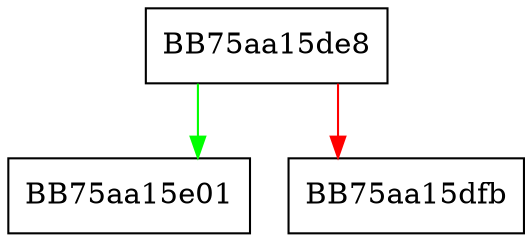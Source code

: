 digraph allocate {
  node [shape="box"];
  graph [splines=ortho];
  BB75aa15de8 -> BB75aa15e01 [color="green"];
  BB75aa15de8 -> BB75aa15dfb [color="red"];
}